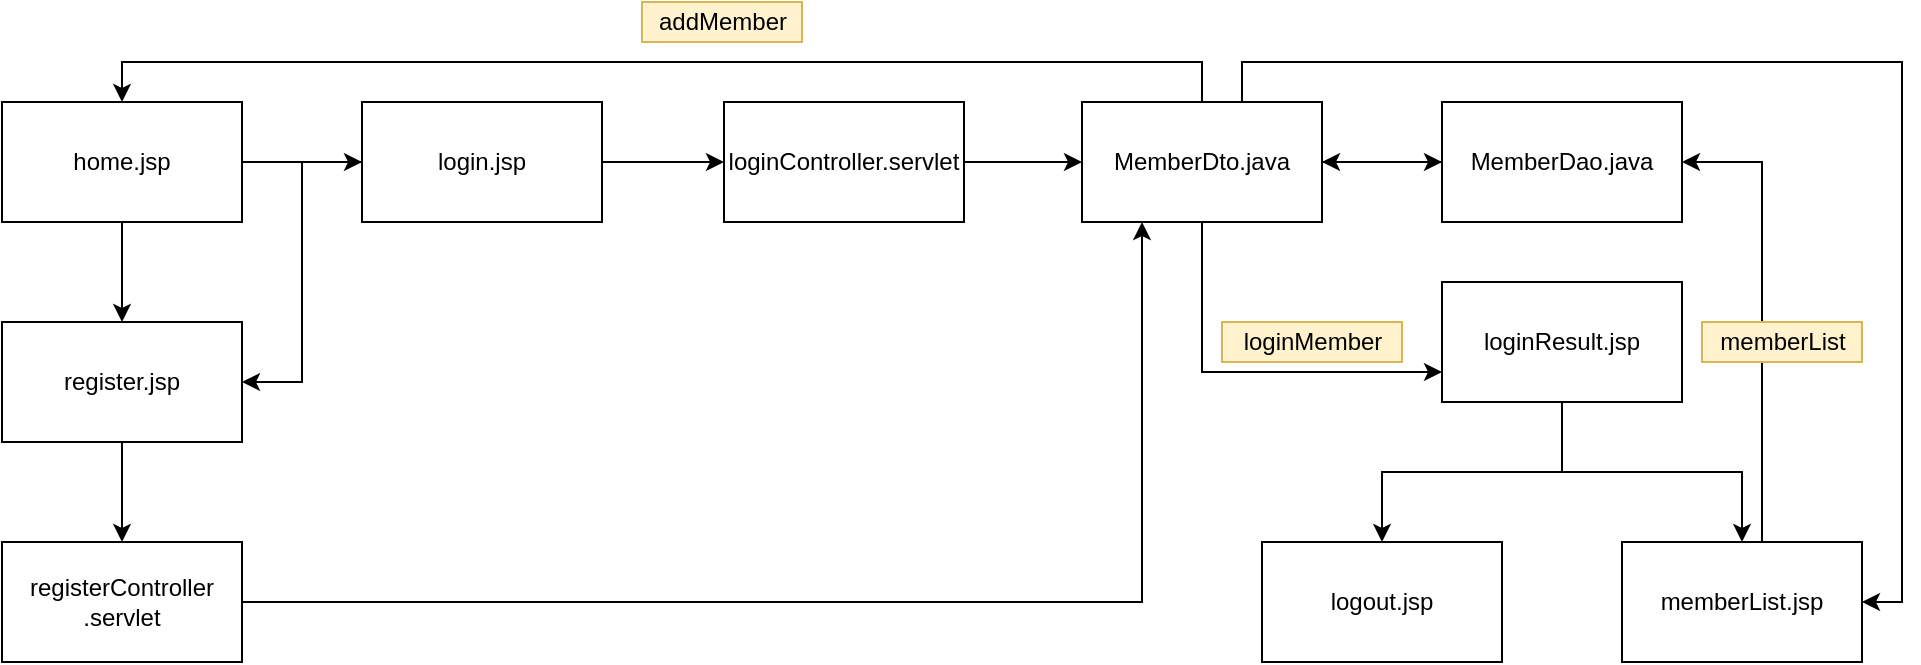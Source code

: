 <mxfile version="14.1.8" type="github">
  <diagram id="FOpqYkeMEOg_6xQHcIqy" name="Page-1">
    <mxGraphModel dx="1038" dy="1749" grid="1" gridSize="10" guides="1" tooltips="1" connect="1" arrows="1" fold="1" page="1" pageScale="1" pageWidth="827" pageHeight="1169" math="0" shadow="0">
      <root>
        <mxCell id="0" />
        <mxCell id="1" parent="0" />
        <mxCell id="uOVFqiCUbd3LchdZvcdI-3" value="" style="edgeStyle=orthogonalEdgeStyle;rounded=0;orthogonalLoop=1;jettySize=auto;html=1;" parent="1" source="uOVFqiCUbd3LchdZvcdI-1" target="uOVFqiCUbd3LchdZvcdI-2" edge="1">
          <mxGeometry relative="1" as="geometry" />
        </mxCell>
        <mxCell id="uOVFqiCUbd3LchdZvcdI-6" value="" style="edgeStyle=orthogonalEdgeStyle;rounded=0;orthogonalLoop=1;jettySize=auto;html=1;" parent="1" source="uOVFqiCUbd3LchdZvcdI-1" target="uOVFqiCUbd3LchdZvcdI-5" edge="1">
          <mxGeometry relative="1" as="geometry" />
        </mxCell>
        <mxCell id="uOVFqiCUbd3LchdZvcdI-1" value="home.jsp" style="rounded=0;whiteSpace=wrap;html=1;" parent="1" vertex="1">
          <mxGeometry x="40" y="40" width="120" height="60" as="geometry" />
        </mxCell>
        <mxCell id="uOVFqiCUbd3LchdZvcdI-10" style="edgeStyle=orthogonalEdgeStyle;rounded=0;orthogonalLoop=1;jettySize=auto;html=1;entryX=1;entryY=0.5;entryDx=0;entryDy=0;" parent="1" source="uOVFqiCUbd3LchdZvcdI-2" target="uOVFqiCUbd3LchdZvcdI-5" edge="1">
          <mxGeometry relative="1" as="geometry" />
        </mxCell>
        <mxCell id="uOVFqiCUbd3LchdZvcdI-13" style="edgeStyle=orthogonalEdgeStyle;rounded=0;orthogonalLoop=1;jettySize=auto;html=1;entryX=0;entryY=0.5;entryDx=0;entryDy=0;" parent="1" source="uOVFqiCUbd3LchdZvcdI-2" target="uOVFqiCUbd3LchdZvcdI-12" edge="1">
          <mxGeometry relative="1" as="geometry" />
        </mxCell>
        <mxCell id="uOVFqiCUbd3LchdZvcdI-2" value="login.jsp" style="rounded=0;whiteSpace=wrap;html=1;" parent="1" vertex="1">
          <mxGeometry x="220" y="40" width="120" height="60" as="geometry" />
        </mxCell>
        <mxCell id="uOVFqiCUbd3LchdZvcdI-27" style="edgeStyle=orthogonalEdgeStyle;rounded=0;orthogonalLoop=1;jettySize=auto;html=1;" parent="1" source="uOVFqiCUbd3LchdZvcdI-5" target="uOVFqiCUbd3LchdZvcdI-26" edge="1">
          <mxGeometry relative="1" as="geometry" />
        </mxCell>
        <mxCell id="uOVFqiCUbd3LchdZvcdI-5" value="register.jsp" style="rounded=0;whiteSpace=wrap;html=1;" parent="1" vertex="1">
          <mxGeometry x="40" y="150" width="120" height="60" as="geometry" />
        </mxCell>
        <mxCell id="uOVFqiCUbd3LchdZvcdI-16" style="edgeStyle=orthogonalEdgeStyle;rounded=0;orthogonalLoop=1;jettySize=auto;html=1;entryX=0;entryY=0.5;entryDx=0;entryDy=0;" parent="1" source="uOVFqiCUbd3LchdZvcdI-12" target="uOVFqiCUbd3LchdZvcdI-15" edge="1">
          <mxGeometry relative="1" as="geometry" />
        </mxCell>
        <mxCell id="uOVFqiCUbd3LchdZvcdI-12" value="loginController.servlet" style="rounded=0;whiteSpace=wrap;html=1;" parent="1" vertex="1">
          <mxGeometry x="401" y="40" width="120" height="60" as="geometry" />
        </mxCell>
        <mxCell id="uOVFqiCUbd3LchdZvcdI-18" value="" style="edgeStyle=orthogonalEdgeStyle;rounded=0;orthogonalLoop=1;jettySize=auto;html=1;" parent="1" source="uOVFqiCUbd3LchdZvcdI-15" target="uOVFqiCUbd3LchdZvcdI-17" edge="1">
          <mxGeometry relative="1" as="geometry" />
        </mxCell>
        <mxCell id="uOVFqiCUbd3LchdZvcdI-35" style="edgeStyle=orthogonalEdgeStyle;rounded=0;orthogonalLoop=1;jettySize=auto;html=1;entryX=0.5;entryY=0;entryDx=0;entryDy=0;" parent="1" source="uOVFqiCUbd3LchdZvcdI-15" target="uOVFqiCUbd3LchdZvcdI-1" edge="1">
          <mxGeometry relative="1" as="geometry">
            <Array as="points">
              <mxPoint x="640" y="20" />
              <mxPoint x="100" y="20" />
            </Array>
          </mxGeometry>
        </mxCell>
        <mxCell id="6oWw2CklcwHcHbkRxfAu-8" style="edgeStyle=orthogonalEdgeStyle;rounded=0;orthogonalLoop=1;jettySize=auto;html=1;entryX=1;entryY=0.5;entryDx=0;entryDy=0;" edge="1" parent="1" source="uOVFqiCUbd3LchdZvcdI-15" target="6oWw2CklcwHcHbkRxfAu-4">
          <mxGeometry relative="1" as="geometry">
            <Array as="points">
              <mxPoint x="660" y="20" />
              <mxPoint x="990" y="20" />
              <mxPoint x="990" y="290" />
            </Array>
          </mxGeometry>
        </mxCell>
        <mxCell id="6oWw2CklcwHcHbkRxfAu-17" style="edgeStyle=orthogonalEdgeStyle;rounded=0;orthogonalLoop=1;jettySize=auto;html=1;entryX=0;entryY=0.75;entryDx=0;entryDy=0;" edge="1" parent="1" source="uOVFqiCUbd3LchdZvcdI-15" target="6oWw2CklcwHcHbkRxfAu-1">
          <mxGeometry relative="1" as="geometry">
            <Array as="points">
              <mxPoint x="640" y="175" />
            </Array>
          </mxGeometry>
        </mxCell>
        <mxCell id="uOVFqiCUbd3LchdZvcdI-15" value="MemberDto.java" style="rounded=0;whiteSpace=wrap;html=1;" parent="1" vertex="1">
          <mxGeometry x="580" y="40" width="120" height="60" as="geometry" />
        </mxCell>
        <mxCell id="uOVFqiCUbd3LchdZvcdI-21" style="edgeStyle=orthogonalEdgeStyle;rounded=0;orthogonalLoop=1;jettySize=auto;html=1;" parent="1" source="uOVFqiCUbd3LchdZvcdI-17" target="uOVFqiCUbd3LchdZvcdI-15" edge="1">
          <mxGeometry relative="1" as="geometry" />
        </mxCell>
        <mxCell id="uOVFqiCUbd3LchdZvcdI-17" value="MemberDao.java" style="rounded=0;whiteSpace=wrap;html=1;" parent="1" vertex="1">
          <mxGeometry x="760" y="40" width="120" height="60" as="geometry" />
        </mxCell>
        <mxCell id="6oWw2CklcwHcHbkRxfAu-18" style="edgeStyle=orthogonalEdgeStyle;rounded=0;orthogonalLoop=1;jettySize=auto;html=1;entryX=0.25;entryY=1;entryDx=0;entryDy=0;" edge="1" parent="1" source="uOVFqiCUbd3LchdZvcdI-26" target="uOVFqiCUbd3LchdZvcdI-15">
          <mxGeometry relative="1" as="geometry">
            <Array as="points">
              <mxPoint x="610" y="290" />
            </Array>
          </mxGeometry>
        </mxCell>
        <mxCell id="uOVFqiCUbd3LchdZvcdI-26" value="registerController&lt;br&gt;.servlet" style="rounded=0;whiteSpace=wrap;html=1;" parent="1" vertex="1">
          <mxGeometry x="40" y="260" width="120" height="60" as="geometry" />
        </mxCell>
        <mxCell id="6oWw2CklcwHcHbkRxfAu-5" style="edgeStyle=orthogonalEdgeStyle;rounded=0;orthogonalLoop=1;jettySize=auto;html=1;entryX=0.5;entryY=0;entryDx=0;entryDy=0;" edge="1" parent="1" source="6oWw2CklcwHcHbkRxfAu-1" target="6oWw2CklcwHcHbkRxfAu-3">
          <mxGeometry relative="1" as="geometry" />
        </mxCell>
        <mxCell id="6oWw2CklcwHcHbkRxfAu-6" style="edgeStyle=orthogonalEdgeStyle;rounded=0;orthogonalLoop=1;jettySize=auto;html=1;entryX=0.5;entryY=0;entryDx=0;entryDy=0;" edge="1" parent="1" source="6oWw2CklcwHcHbkRxfAu-1" target="6oWw2CklcwHcHbkRxfAu-4">
          <mxGeometry relative="1" as="geometry" />
        </mxCell>
        <mxCell id="6oWw2CklcwHcHbkRxfAu-1" value="loginResult.jsp" style="rounded=0;whiteSpace=wrap;html=1;" vertex="1" parent="1">
          <mxGeometry x="760" y="130" width="120" height="60" as="geometry" />
        </mxCell>
        <mxCell id="6oWw2CklcwHcHbkRxfAu-3" value="logout.jsp" style="rounded=0;whiteSpace=wrap;html=1;" vertex="1" parent="1">
          <mxGeometry x="670" y="260" width="120" height="60" as="geometry" />
        </mxCell>
        <mxCell id="6oWw2CklcwHcHbkRxfAu-19" style="edgeStyle=orthogonalEdgeStyle;rounded=0;orthogonalLoop=1;jettySize=auto;html=1;entryX=1;entryY=0.5;entryDx=0;entryDy=0;" edge="1" parent="1" source="6oWw2CklcwHcHbkRxfAu-4" target="uOVFqiCUbd3LchdZvcdI-17">
          <mxGeometry relative="1" as="geometry">
            <Array as="points">
              <mxPoint x="920" y="70" />
            </Array>
          </mxGeometry>
        </mxCell>
        <mxCell id="6oWw2CklcwHcHbkRxfAu-4" value="memberList.jsp" style="rounded=0;whiteSpace=wrap;html=1;" vertex="1" parent="1">
          <mxGeometry x="850" y="260" width="120" height="60" as="geometry" />
        </mxCell>
        <mxCell id="6oWw2CklcwHcHbkRxfAu-9" value="memberList" style="text;html=1;align=center;verticalAlign=middle;resizable=0;points=[];autosize=1;rotation=0;glass=0;fillColor=#fff2cc;strokeColor=#d6b656;" vertex="1" parent="1">
          <mxGeometry x="890" y="150" width="80" height="20" as="geometry" />
        </mxCell>
        <mxCell id="6oWw2CklcwHcHbkRxfAu-10" value="addMember" style="text;html=1;align=center;verticalAlign=middle;resizable=0;points=[];autosize=1;rotation=0;glass=0;fillColor=#fff2cc;strokeColor=#d6b656;" vertex="1" parent="1">
          <mxGeometry x="360" y="-10" width="80" height="20" as="geometry" />
        </mxCell>
        <mxCell id="6oWw2CklcwHcHbkRxfAu-11" value="loginMember" style="text;html=1;align=center;verticalAlign=middle;resizable=0;points=[];autosize=1;rotation=0;glass=0;fillColor=#fff2cc;strokeColor=#d6b656;" vertex="1" parent="1">
          <mxGeometry x="650" y="150" width="90" height="20" as="geometry" />
        </mxCell>
      </root>
    </mxGraphModel>
  </diagram>
</mxfile>

